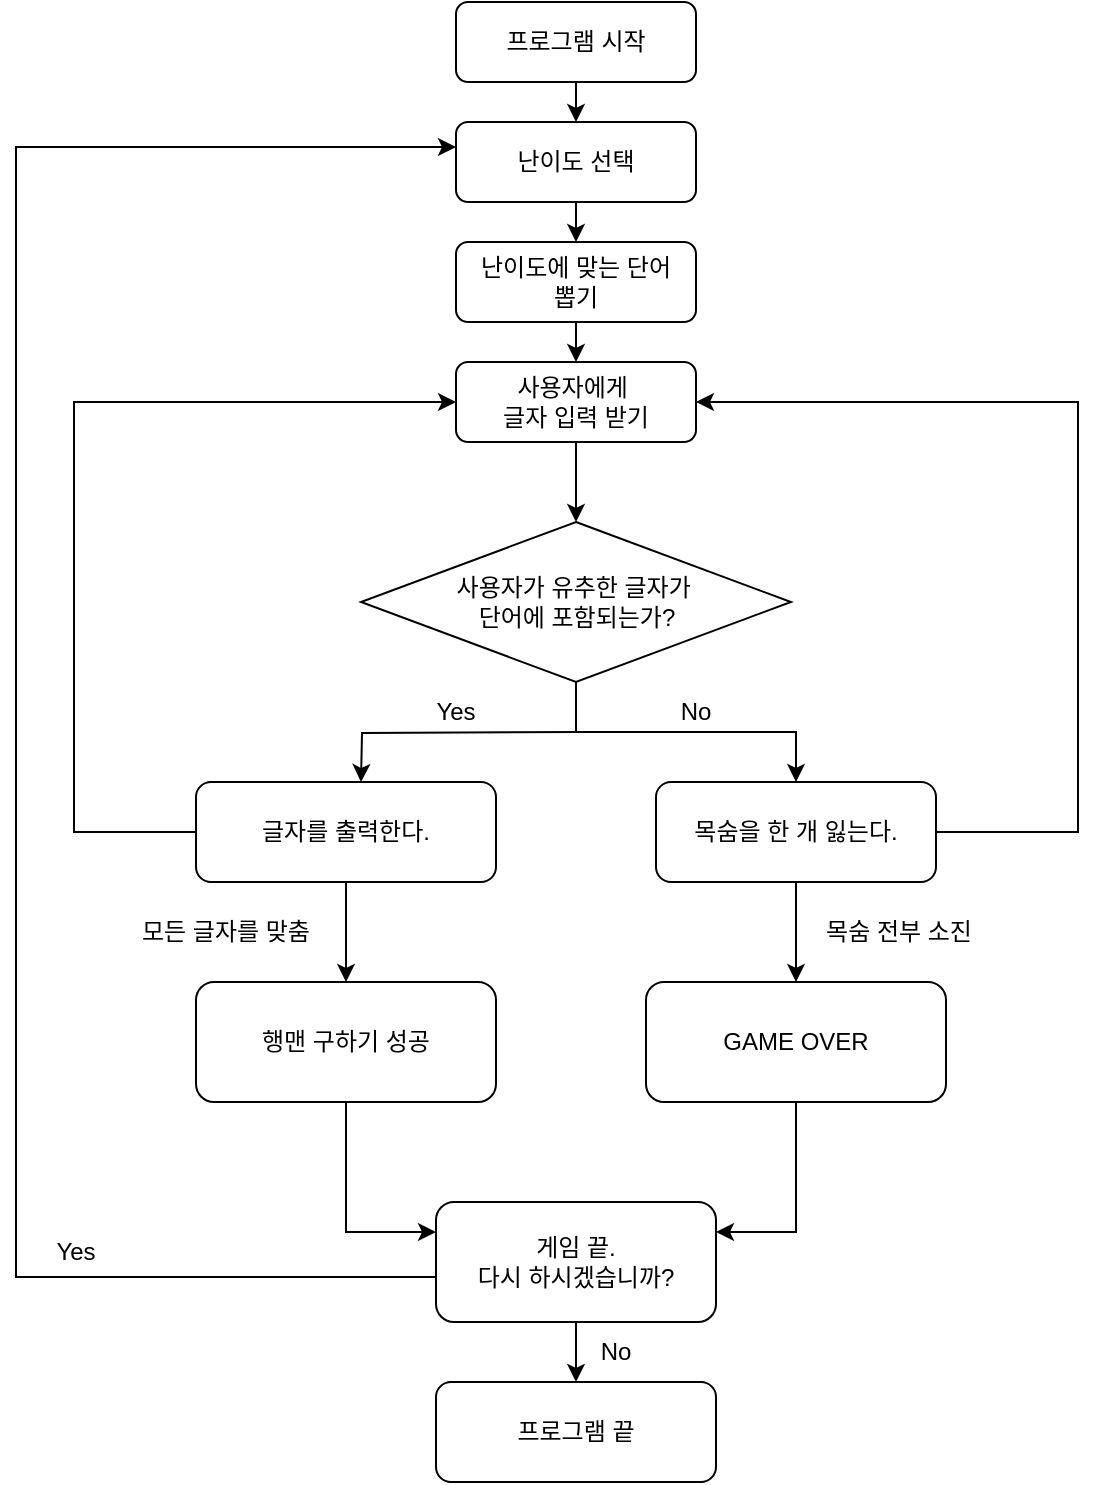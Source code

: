 <mxfile version="26.2.10">
  <diagram id="C5RBs43oDa-KdzZeNtuy" name="Page-1">
    <mxGraphModel dx="1228" dy="671" grid="1" gridSize="10" guides="1" tooltips="1" connect="1" arrows="1" fold="1" page="1" pageScale="1" pageWidth="827" pageHeight="1169" math="0" shadow="0">
      <root>
        <mxCell id="WIyWlLk6GJQsqaUBKTNV-0" />
        <mxCell id="WIyWlLk6GJQsqaUBKTNV-1" parent="WIyWlLk6GJQsqaUBKTNV-0" />
        <mxCell id="WIyWlLk6GJQsqaUBKTNV-3" value="프로그램 시작" style="rounded=1;whiteSpace=wrap;html=1;fontSize=12;glass=0;strokeWidth=1;shadow=0;" parent="WIyWlLk6GJQsqaUBKTNV-1" vertex="1">
          <mxGeometry x="330" y="20" width="120" height="40" as="geometry" />
        </mxCell>
        <mxCell id="RO9ODpS9-WWAnATWXnm_-9" style="edgeStyle=orthogonalEdgeStyle;rounded=0;orthogonalLoop=1;jettySize=auto;html=1;exitX=0.5;exitY=1;exitDx=0;exitDy=0;entryX=0.5;entryY=0;entryDx=0;entryDy=0;" parent="WIyWlLk6GJQsqaUBKTNV-1" source="WIyWlLk6GJQsqaUBKTNV-7" target="WIyWlLk6GJQsqaUBKTNV-12" edge="1">
          <mxGeometry relative="1" as="geometry" />
        </mxCell>
        <mxCell id="WIyWlLk6GJQsqaUBKTNV-7" value="난이도 선택" style="rounded=1;whiteSpace=wrap;html=1;fontSize=12;glass=0;strokeWidth=1;shadow=0;" parent="WIyWlLk6GJQsqaUBKTNV-1" vertex="1">
          <mxGeometry x="330" y="80" width="120" height="40" as="geometry" />
        </mxCell>
        <mxCell id="RO9ODpS9-WWAnATWXnm_-45" style="edgeStyle=orthogonalEdgeStyle;rounded=0;orthogonalLoop=1;jettySize=auto;html=1;exitX=0.5;exitY=1;exitDx=0;exitDy=0;entryX=0.5;entryY=0;entryDx=0;entryDy=0;" parent="WIyWlLk6GJQsqaUBKTNV-1" source="WIyWlLk6GJQsqaUBKTNV-12" target="RO9ODpS9-WWAnATWXnm_-12" edge="1">
          <mxGeometry relative="1" as="geometry" />
        </mxCell>
        <mxCell id="WIyWlLk6GJQsqaUBKTNV-12" value="난이도에 맞는 단어&lt;div&gt;뽑기&lt;/div&gt;" style="rounded=1;whiteSpace=wrap;html=1;fontSize=12;glass=0;strokeWidth=1;shadow=0;" parent="WIyWlLk6GJQsqaUBKTNV-1" vertex="1">
          <mxGeometry x="330" y="140" width="120" height="40" as="geometry" />
        </mxCell>
        <mxCell id="RO9ODpS9-WWAnATWXnm_-6" value="" style="endArrow=classic;html=1;rounded=0;exitX=0.5;exitY=1;exitDx=0;exitDy=0;entryX=0.5;entryY=0;entryDx=0;entryDy=0;" parent="WIyWlLk6GJQsqaUBKTNV-1" source="WIyWlLk6GJQsqaUBKTNV-3" target="WIyWlLk6GJQsqaUBKTNV-7" edge="1">
          <mxGeometry width="50" height="50" relative="1" as="geometry">
            <mxPoint x="364" y="110" as="sourcePoint" />
            <mxPoint x="414" y="60" as="targetPoint" />
          </mxGeometry>
        </mxCell>
        <mxCell id="RO9ODpS9-WWAnATWXnm_-39" style="edgeStyle=orthogonalEdgeStyle;rounded=0;orthogonalLoop=1;jettySize=auto;html=1;exitX=0.5;exitY=1;exitDx=0;exitDy=0;" parent="WIyWlLk6GJQsqaUBKTNV-1" source="RO9ODpS9-WWAnATWXnm_-12" target="RO9ODpS9-WWAnATWXnm_-37" edge="1">
          <mxGeometry relative="1" as="geometry" />
        </mxCell>
        <mxCell id="RO9ODpS9-WWAnATWXnm_-12" value="사용자에게&amp;nbsp;&lt;div&gt;글자 입력 받기&lt;/div&gt;" style="rounded=1;whiteSpace=wrap;html=1;" parent="WIyWlLk6GJQsqaUBKTNV-1" vertex="1">
          <mxGeometry x="330" y="200" width="120" height="40" as="geometry" />
        </mxCell>
        <mxCell id="RO9ODpS9-WWAnATWXnm_-18" style="edgeStyle=orthogonalEdgeStyle;rounded=0;orthogonalLoop=1;jettySize=auto;html=1;entryX=0.5;entryY=0;entryDx=0;entryDy=0;" parent="WIyWlLk6GJQsqaUBKTNV-1" edge="1">
          <mxGeometry relative="1" as="geometry">
            <mxPoint x="282.5" y="410" as="targetPoint" />
            <mxPoint x="392.5" y="385" as="sourcePoint" />
          </mxGeometry>
        </mxCell>
        <mxCell id="RO9ODpS9-WWAnATWXnm_-61" style="edgeStyle=orthogonalEdgeStyle;rounded=0;orthogonalLoop=1;jettySize=auto;html=1;exitX=0.5;exitY=1;exitDx=0;exitDy=0;entryX=0.5;entryY=0;entryDx=0;entryDy=0;" parent="WIyWlLk6GJQsqaUBKTNV-1" source="RO9ODpS9-WWAnATWXnm_-15" target="RO9ODpS9-WWAnATWXnm_-59" edge="1">
          <mxGeometry relative="1" as="geometry" />
        </mxCell>
        <mxCell id="RO9ODpS9-WWAnATWXnm_-15" value="글자를 출력한다." style="rounded=1;whiteSpace=wrap;html=1;" parent="WIyWlLk6GJQsqaUBKTNV-1" vertex="1">
          <mxGeometry x="200" y="410" width="150" height="50" as="geometry" />
        </mxCell>
        <mxCell id="RO9ODpS9-WWAnATWXnm_-56" style="edgeStyle=orthogonalEdgeStyle;rounded=0;orthogonalLoop=1;jettySize=auto;html=1;movable=1;resizable=1;rotatable=1;deletable=1;editable=1;locked=0;connectable=1;entryX=1;entryY=0.5;entryDx=0;entryDy=0;" parent="WIyWlLk6GJQsqaUBKTNV-1" source="RO9ODpS9-WWAnATWXnm_-24" target="RO9ODpS9-WWAnATWXnm_-12" edge="1">
          <mxGeometry relative="1" as="geometry">
            <mxPoint x="640" y="220" as="targetPoint" />
            <Array as="points">
              <mxPoint x="641" y="435" />
              <mxPoint x="641" y="220" />
            </Array>
          </mxGeometry>
        </mxCell>
        <mxCell id="RO9ODpS9-WWAnATWXnm_-62" style="edgeStyle=orthogonalEdgeStyle;rounded=0;orthogonalLoop=1;jettySize=auto;html=1;" parent="WIyWlLk6GJQsqaUBKTNV-1" source="RO9ODpS9-WWAnATWXnm_-24" target="RO9ODpS9-WWAnATWXnm_-60" edge="1">
          <mxGeometry relative="1" as="geometry" />
        </mxCell>
        <mxCell id="RO9ODpS9-WWAnATWXnm_-24" value="목숨을 한 개 잃는다." style="rounded=1;whiteSpace=wrap;html=1;" parent="WIyWlLk6GJQsqaUBKTNV-1" vertex="1">
          <mxGeometry x="430" y="410" width="140" height="50" as="geometry" />
        </mxCell>
        <mxCell id="RO9ODpS9-WWAnATWXnm_-41" style="edgeStyle=orthogonalEdgeStyle;rounded=0;orthogonalLoop=1;jettySize=auto;html=1;exitX=0.5;exitY=1;exitDx=0;exitDy=0;entryX=0.5;entryY=0;entryDx=0;entryDy=0;" parent="WIyWlLk6GJQsqaUBKTNV-1" source="RO9ODpS9-WWAnATWXnm_-37" target="RO9ODpS9-WWAnATWXnm_-24" edge="1">
          <mxGeometry relative="1" as="geometry" />
        </mxCell>
        <mxCell id="RO9ODpS9-WWAnATWXnm_-37" value="사용자가 유추&lt;span style=&quot;background-color: transparent; color: light-dark(rgb(0, 0, 0), rgb(255, 255, 255));&quot;&gt;한 글자가&amp;nbsp;&lt;/span&gt;&lt;div&gt;&lt;div&gt;단어에 포함되는가?&lt;/div&gt;&lt;/div&gt;" style="rhombus;whiteSpace=wrap;html=1;" parent="WIyWlLk6GJQsqaUBKTNV-1" vertex="1">
          <mxGeometry x="282.5" y="280" width="215" height="80" as="geometry" />
        </mxCell>
        <mxCell id="RO9ODpS9-WWAnATWXnm_-51" value="Yes" style="text;html=1;align=center;verticalAlign=middle;whiteSpace=wrap;rounded=0;" parent="WIyWlLk6GJQsqaUBKTNV-1" vertex="1">
          <mxGeometry x="300" y="360" width="60" height="30" as="geometry" />
        </mxCell>
        <mxCell id="RO9ODpS9-WWAnATWXnm_-53" value="No" style="text;html=1;align=center;verticalAlign=middle;whiteSpace=wrap;rounded=0;" parent="WIyWlLk6GJQsqaUBKTNV-1" vertex="1">
          <mxGeometry x="420" y="360" width="60" height="30" as="geometry" />
        </mxCell>
        <mxCell id="RO9ODpS9-WWAnATWXnm_-57" style="edgeStyle=orthogonalEdgeStyle;rounded=0;orthogonalLoop=1;jettySize=auto;html=1;movable=1;resizable=1;rotatable=1;deletable=1;editable=1;locked=0;connectable=1;entryX=1;entryY=0.5;entryDx=0;entryDy=0;" parent="WIyWlLk6GJQsqaUBKTNV-1" edge="1">
          <mxGeometry relative="1" as="geometry">
            <mxPoint x="330" y="220" as="targetPoint" />
            <mxPoint x="200" y="435" as="sourcePoint" />
            <Array as="points">
              <mxPoint x="139" y="435" />
              <mxPoint x="139" y="220" />
            </Array>
          </mxGeometry>
        </mxCell>
        <mxCell id="RO9ODpS9-WWAnATWXnm_-71" style="edgeStyle=orthogonalEdgeStyle;rounded=0;orthogonalLoop=1;jettySize=auto;html=1;entryX=0;entryY=0.25;entryDx=0;entryDy=0;" parent="WIyWlLk6GJQsqaUBKTNV-1" source="RO9ODpS9-WWAnATWXnm_-59" target="RO9ODpS9-WWAnATWXnm_-67" edge="1">
          <mxGeometry relative="1" as="geometry" />
        </mxCell>
        <mxCell id="RO9ODpS9-WWAnATWXnm_-59" value="행맨 구하기 성공" style="rounded=1;whiteSpace=wrap;html=1;" parent="WIyWlLk6GJQsqaUBKTNV-1" vertex="1">
          <mxGeometry x="200" y="510" width="150" height="60" as="geometry" />
        </mxCell>
        <mxCell id="RO9ODpS9-WWAnATWXnm_-72" style="edgeStyle=orthogonalEdgeStyle;rounded=0;orthogonalLoop=1;jettySize=auto;html=1;entryX=1;entryY=0.25;entryDx=0;entryDy=0;" parent="WIyWlLk6GJQsqaUBKTNV-1" source="RO9ODpS9-WWAnATWXnm_-60" target="RO9ODpS9-WWAnATWXnm_-67" edge="1">
          <mxGeometry relative="1" as="geometry" />
        </mxCell>
        <mxCell id="RO9ODpS9-WWAnATWXnm_-60" value="GAME OVER" style="rounded=1;whiteSpace=wrap;html=1;" parent="WIyWlLk6GJQsqaUBKTNV-1" vertex="1">
          <mxGeometry x="425" y="510" width="150" height="60" as="geometry" />
        </mxCell>
        <mxCell id="RO9ODpS9-WWAnATWXnm_-63" value="모든 글자를 맞춤" style="text;html=1;align=center;verticalAlign=middle;whiteSpace=wrap;rounded=0;" parent="WIyWlLk6GJQsqaUBKTNV-1" vertex="1">
          <mxGeometry x="160" y="470" width="110" height="30" as="geometry" />
        </mxCell>
        <mxCell id="RO9ODpS9-WWAnATWXnm_-65" value="목숨 전부 소진" style="text;html=1;align=center;verticalAlign=middle;whiteSpace=wrap;rounded=0;" parent="WIyWlLk6GJQsqaUBKTNV-1" vertex="1">
          <mxGeometry x="510" y="470" width="82.5" height="30" as="geometry" />
        </mxCell>
        <mxCell id="8IlIwi8LDBFW8jcf1XwE-1" style="edgeStyle=orthogonalEdgeStyle;rounded=0;orthogonalLoop=1;jettySize=auto;html=1;exitX=0.5;exitY=1;exitDx=0;exitDy=0;entryX=0.5;entryY=0;entryDx=0;entryDy=0;" edge="1" parent="WIyWlLk6GJQsqaUBKTNV-1" source="RO9ODpS9-WWAnATWXnm_-67" target="8IlIwi8LDBFW8jcf1XwE-0">
          <mxGeometry relative="1" as="geometry" />
        </mxCell>
        <mxCell id="RO9ODpS9-WWAnATWXnm_-67" value="게임 끝.&lt;div&gt;다시 하시겠습니까?&lt;/div&gt;" style="rounded=1;whiteSpace=wrap;html=1;" parent="WIyWlLk6GJQsqaUBKTNV-1" vertex="1">
          <mxGeometry x="320" y="620" width="140" height="60" as="geometry" />
        </mxCell>
        <mxCell id="RO9ODpS9-WWAnATWXnm_-76" style="edgeStyle=orthogonalEdgeStyle;rounded=0;orthogonalLoop=1;jettySize=auto;html=1;exitX=1;exitY=0.75;exitDx=0;exitDy=0;entryX=1;entryY=0.5;entryDx=0;entryDy=0;" parent="WIyWlLk6GJQsqaUBKTNV-1" edge="1">
          <mxGeometry relative="1" as="geometry">
            <mxPoint x="330" y="92.5" as="targetPoint" />
            <mxPoint x="320" y="657.5" as="sourcePoint" />
            <Array as="points">
              <mxPoint x="110" y="657.5" />
              <mxPoint x="110" y="92.5" />
            </Array>
          </mxGeometry>
        </mxCell>
        <mxCell id="RO9ODpS9-WWAnATWXnm_-79" value="Yes" style="text;html=1;align=center;verticalAlign=middle;whiteSpace=wrap;rounded=0;" parent="WIyWlLk6GJQsqaUBKTNV-1" vertex="1">
          <mxGeometry x="110" y="630" width="60" height="30" as="geometry" />
        </mxCell>
        <mxCell id="8IlIwi8LDBFW8jcf1XwE-0" value="프로그램 끝" style="rounded=1;whiteSpace=wrap;html=1;" vertex="1" parent="WIyWlLk6GJQsqaUBKTNV-1">
          <mxGeometry x="320" y="710" width="140" height="50" as="geometry" />
        </mxCell>
        <mxCell id="8IlIwi8LDBFW8jcf1XwE-2" value="No" style="text;html=1;align=center;verticalAlign=middle;whiteSpace=wrap;rounded=0;" vertex="1" parent="WIyWlLk6GJQsqaUBKTNV-1">
          <mxGeometry x="380" y="680" width="60" height="30" as="geometry" />
        </mxCell>
      </root>
    </mxGraphModel>
  </diagram>
</mxfile>
